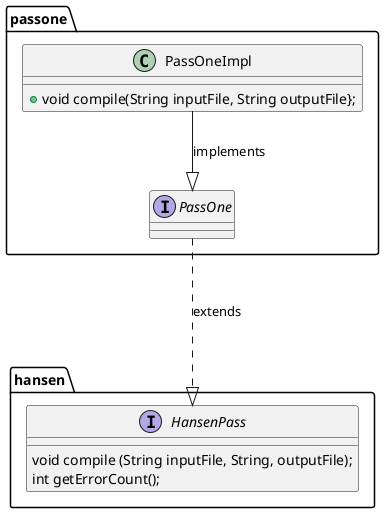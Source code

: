 @startuml


package hansen {

interface HansenPass {
void compile (String inputFile, String, outputFile);
int getErrorCount();
}

}

package passone {

interface PassOne {
}


class PassOneImpl{
+void compile(String inputFile, String outputFile};
}

PassOneImpl --|> PassOne: implements
PassOne...|> HansenPass: extends

}


@enduml